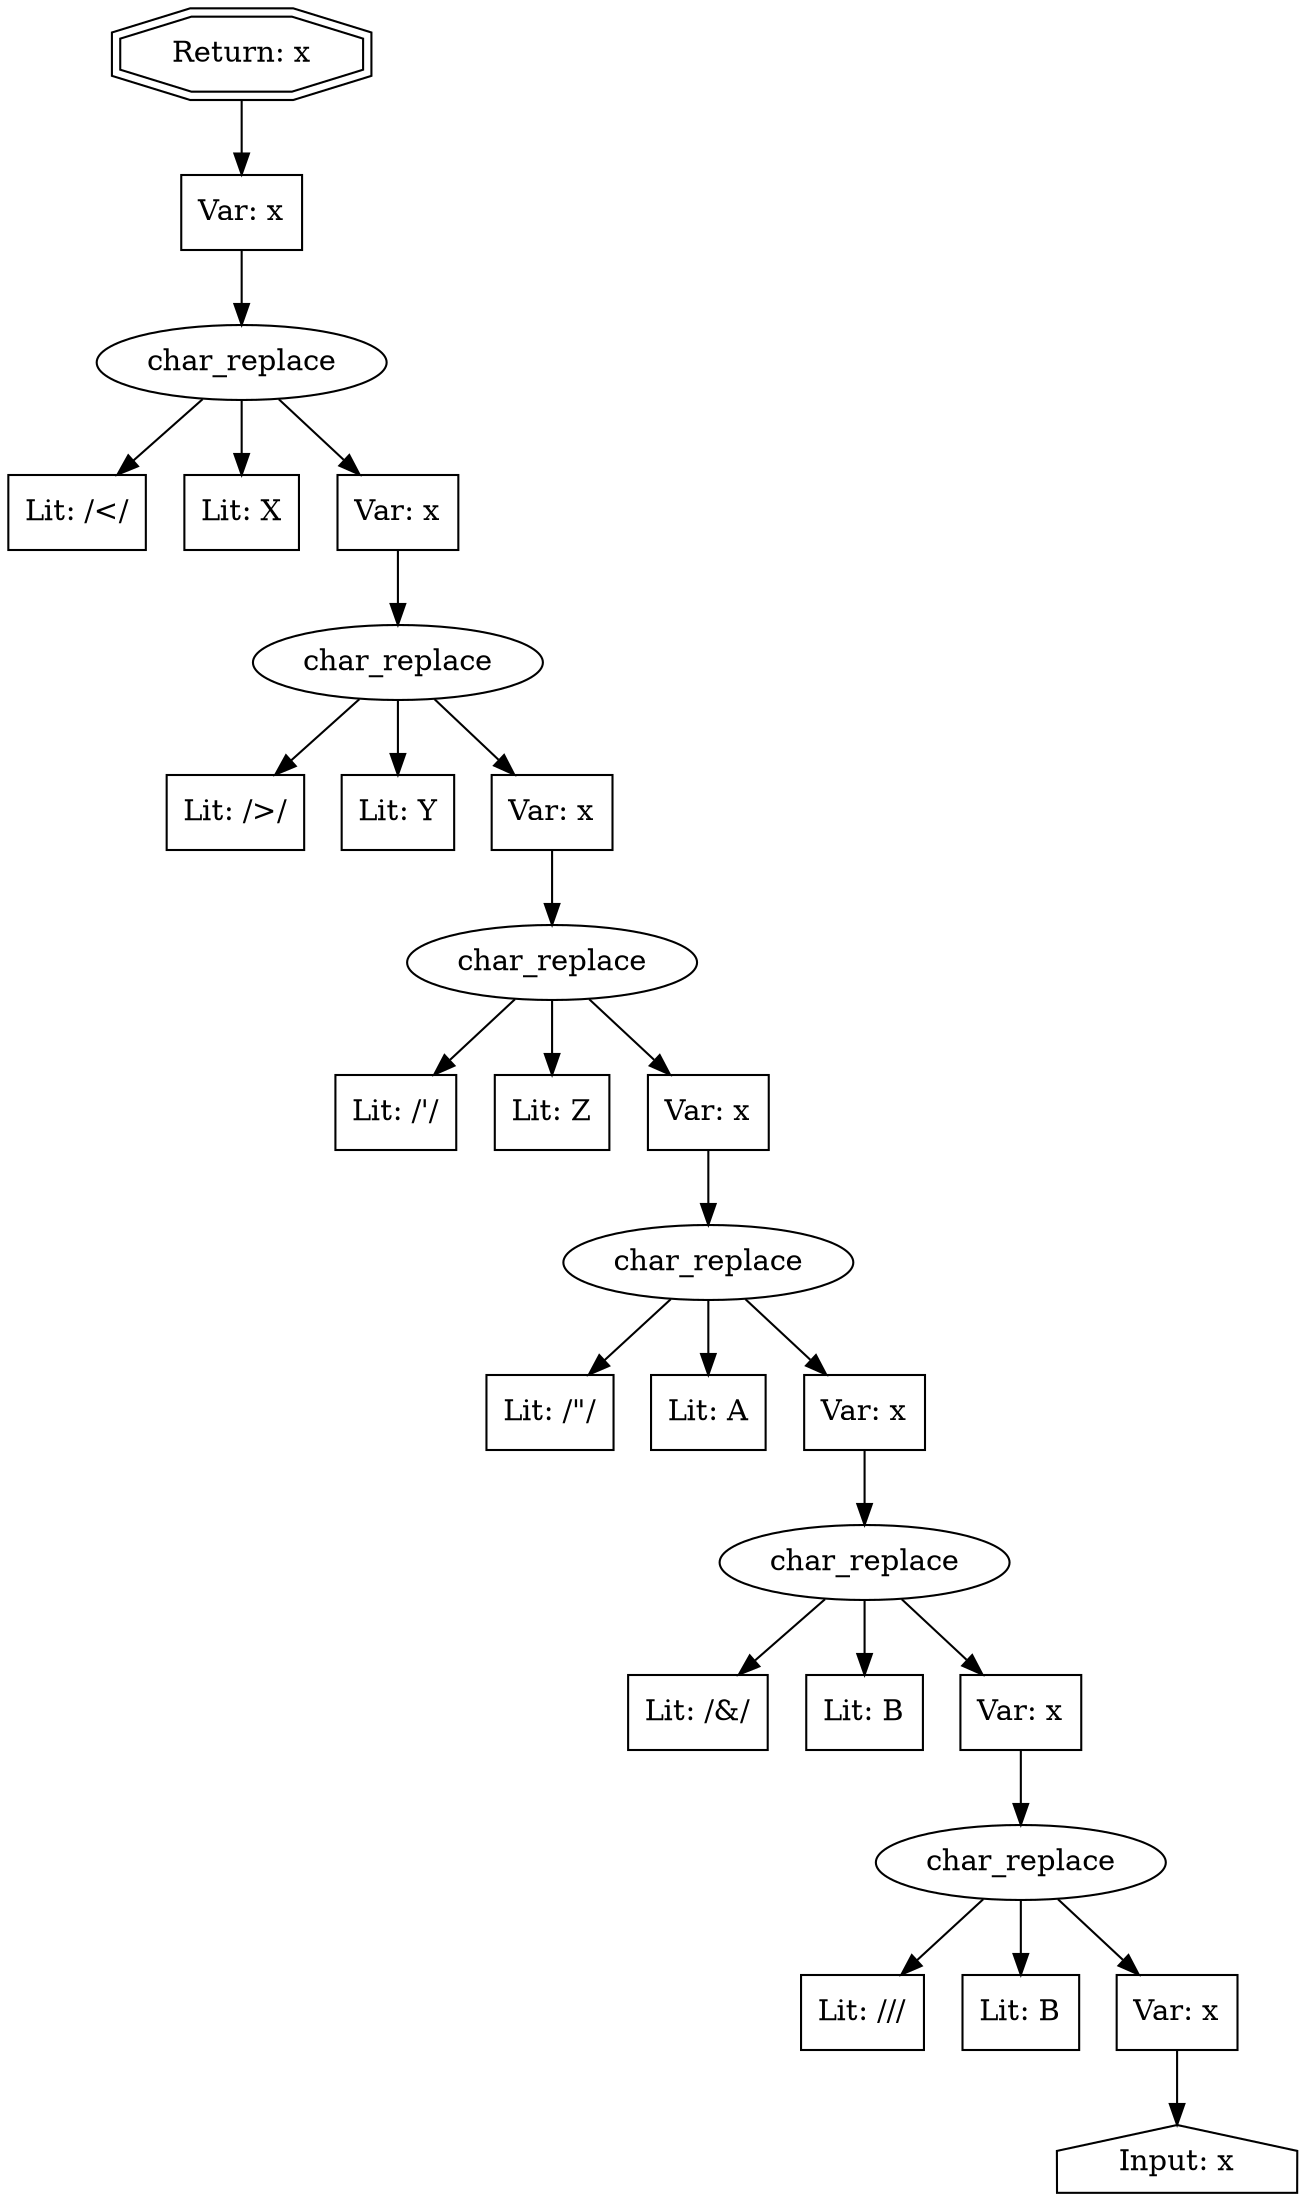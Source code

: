 digraph cfg {
  n1 [shape=doubleoctagon, label="Return: x"];
  n2 [shape=box, label="Var: x"];
  n3 [shape=ellipse, label="char_replace"];
  n4 [shape=box, label="Lit: /</"];
  n5 [shape=box, label="Lit: X"];
  n6 [shape=box, label="Var: x"];
  n7 [shape=ellipse, label="char_replace"];
  n8 [shape=box, label="Lit: />/"];
  n9 [shape=box, label="Lit: Y"];
  n10 [shape=box, label="Var: x"];
  n11 [shape=ellipse, label="char_replace"];
  n12 [shape=box, label="Lit: /'/"];
  n13 [shape=box, label="Lit: Z"];
  n14 [shape=box, label="Var: x"];
  n15 [shape=ellipse, label="char_replace"];
  n16 [shape=box, label="Lit: /\"/"];
  n17 [shape=box, label="Lit: A"];
  n18 [shape=box, label="Var: x"];
  n19 [shape=ellipse, label="char_replace"];
  n20 [shape=box, label="Lit: /&/"];
  n21 [shape=box, label="Lit: B"];
  n22 [shape=box, label="Var: x"];
  n23 [shape=ellipse, label="char_replace"];
  n24 [shape=box, label="Lit: /\//"];
  n25 [shape=box, label="Lit: B"];
  n26 [shape=box, label="Var: x"];
  n27 [shape=house, label="Input: x"];
  
  n26 -> n27;

  n23 -> n24;
  n23 -> n25;
  n23 -> n26;

  n22 -> n23;

  n19 -> n20;
  n19 -> n21;
  n19 -> n22;

  n18 -> n19;

  n15 -> n16;
  n15 -> n17;
  n15 -> n18;

  n14 -> n15;

  n11 -> n12;
  n11 -> n13;
  n11 -> n14;

  n10 -> n11;

  n7 -> n8;
  n7 -> n9;
  n7 -> n10;

  n6 -> n7;

  n3 -> n4;
  n3 -> n5;
  n3 -> n6;

  n2 -> n3;
  n1 -> n2;
}